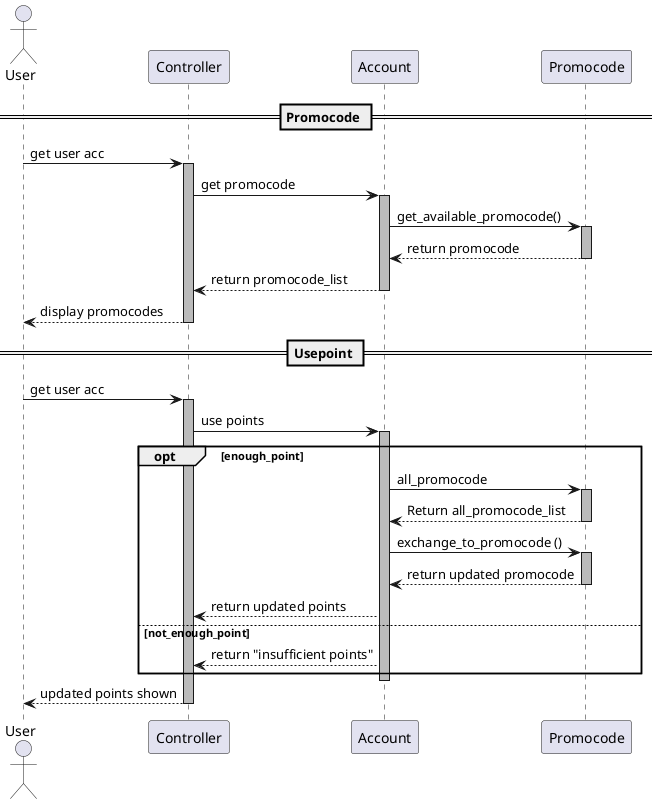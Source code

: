 @startuml 

actor "User" as user
participant Controller
participant Account
participant Promocode


== Promocode ==

user -> Controller : get user acc
activate Controller#BBBBBB
Controller -> Account : get promocode
activate Account#BBBBBB
Account -> Promocode : get_available_promocode()
activate Promocode#BBBBBB
Promocode --> Account : return promocode
deactivate Promocode
Account --> Controller : return promocode_list
deactivate Account
Controller --> user : display promocodes
deactivate Controller

== Usepoint ==

user -> Controller : get user acc
activate Controller#BBBBBB
Controller -> Account : use points
activate Account#BBBBBB

opt enough_point
    Account -> Promocode : all_promocode
    activate Promocode#BBBBBB
    Promocode --> Account: Return all_promocode_list
    deactivate
    Account -> Promocode : exchange_to_promocode ()
    activate Promocode#BBBBBB
    Promocode --> Account : return updated promocode
    deactivate Promocode
    Account --> Controller : return updated points
else not_enough_point
    Account --> Controller : return "insufficient points"
end

deactivate Account
Controller --> user : updated points shown

deactivate Controller

@enduml